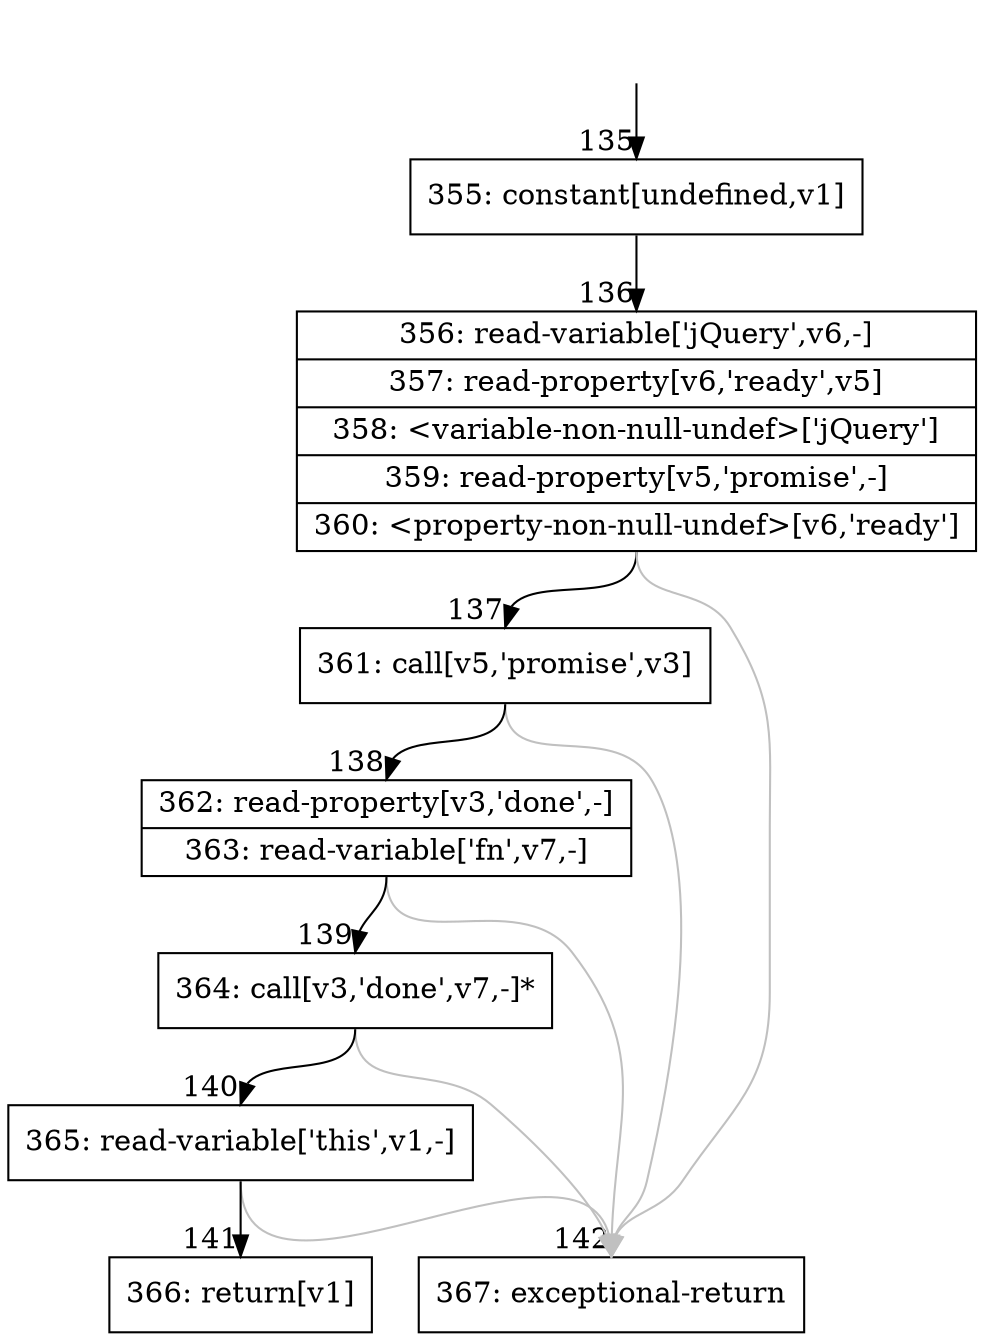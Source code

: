 digraph {
rankdir="TD"
BB_entry10[shape=none,label=""];
BB_entry10 -> BB135 [tailport=s, headport=n, headlabel="    135"]
BB135 [shape=record label="{355: constant[undefined,v1]}" ] 
BB135 -> BB136 [tailport=s, headport=n, headlabel="      136"]
BB136 [shape=record label="{356: read-variable['jQuery',v6,-]|357: read-property[v6,'ready',v5]|358: \<variable-non-null-undef\>['jQuery']|359: read-property[v5,'promise',-]|360: \<property-non-null-undef\>[v6,'ready']}" ] 
BB136 -> BB137 [tailport=s, headport=n, headlabel="      137"]
BB136 -> BB142 [tailport=s, headport=n, color=gray, headlabel="      142"]
BB137 [shape=record label="{361: call[v5,'promise',v3]}" ] 
BB137 -> BB138 [tailport=s, headport=n, headlabel="      138"]
BB137 -> BB142 [tailport=s, headport=n, color=gray]
BB138 [shape=record label="{362: read-property[v3,'done',-]|363: read-variable['fn',v7,-]}" ] 
BB138 -> BB139 [tailport=s, headport=n, headlabel="      139"]
BB138 -> BB142 [tailport=s, headport=n, color=gray]
BB139 [shape=record label="{364: call[v3,'done',v7,-]*}" ] 
BB139 -> BB140 [tailport=s, headport=n, headlabel="      140"]
BB139 -> BB142 [tailport=s, headport=n, color=gray]
BB140 [shape=record label="{365: read-variable['this',v1,-]}" ] 
BB140 -> BB141 [tailport=s, headport=n, headlabel="      141"]
BB140 -> BB142 [tailport=s, headport=n, color=gray]
BB141 [shape=record label="{366: return[v1]}" ] 
BB142 [shape=record label="{367: exceptional-return}" ] 
}
